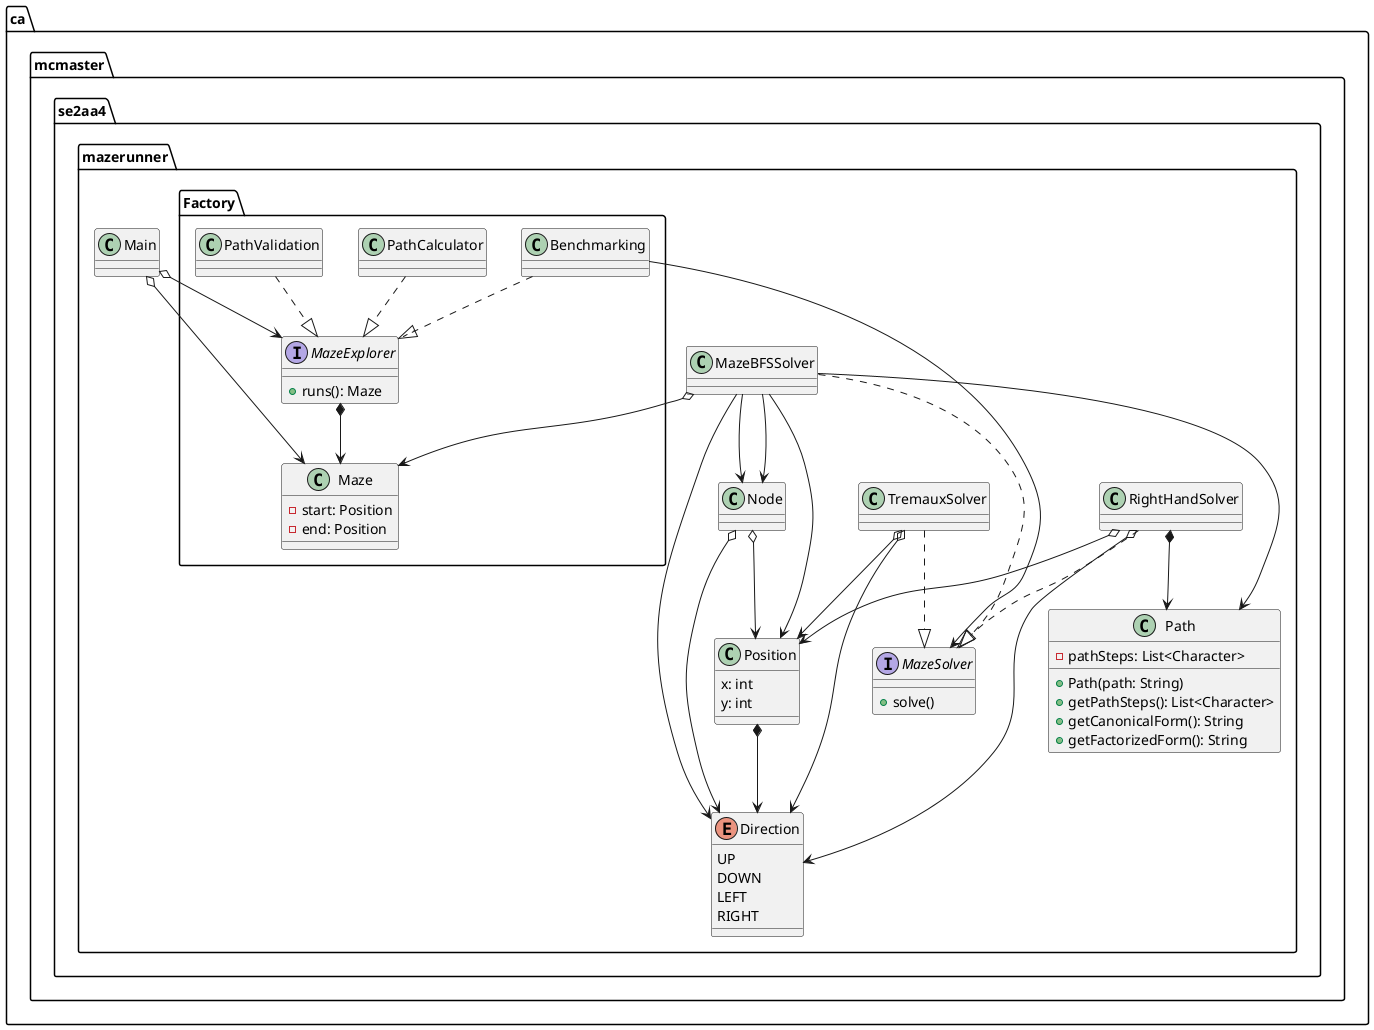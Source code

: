 @startuml
package "ca.mcmaster.se2aa4.mazerunner" {
    enum Direction {
        UP
        DOWN
        LEFT
        RIGHT
        
    }

    
    class Node {
        
    }

    class Position {
        x: int
        y: int
        
    }

    class Path {
        -pathSteps: List<Character>
        +Path(path: String)
        +getPathSteps(): List<Character>
        +getCanonicalForm(): String
        +getFactorizedForm(): String
    }
    class MazeBFSSolver{

    } 
    class Main{

    }
    interface MazeSolver{
        +solve()
    }
    class RightHandSolver{

    }
    class TremauxSolver{

    }
    package "ca.mcmaster.se2aa4.mazerunner.Factory" {
        interface MazeExplorer {
            +runs(): Maze
        }

        class Benchmarking {
        
        }   

        class PathCalculator {
        
        }
        class PathValidation{

        }
        class Maze {
        
        -start: Position
        -end: Position
        
        }

    }
}



Benchmarking ..|> MazeExplorer
PathCalculator ..|> MazeExplorer
PathValidation ..|> MazeExplorer

Benchmarking --> MazeSolver

MazeBFSSolver ..|> MazeSolver
RightHandSolver ..|> MazeSolver
TremauxSolver ..|> MazeSolver

MazeExplorer *--> Maze

Main o--> Maze
Main o--> MazeExplorer

MazeBFSSolver o--> Maze
MazeBFSSolver --> Node
MazeBFSSolver --> Path
MazeBFSSolver --> Node
MazeBFSSolver --> Direction
MazeBFSSolver --> Position

Node o--> Direction
Node o--> Position

Position *--> Direction

RightHandSolver *--> Path
RightHandSolver o--> Direction
RightHandSolver o--> Position

TremauxSolver o--> Direction
TremauxSolver o--> Position




 
@enduml